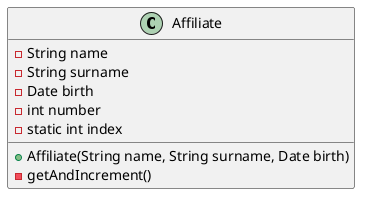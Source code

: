 @startuml
class Affiliate {
    - String name
    - String surname
    - Date birth
    - int number
    - static int index

    + Affiliate(String name, String surname, Date birth)
    - getAndIncrement()
}
@enduml